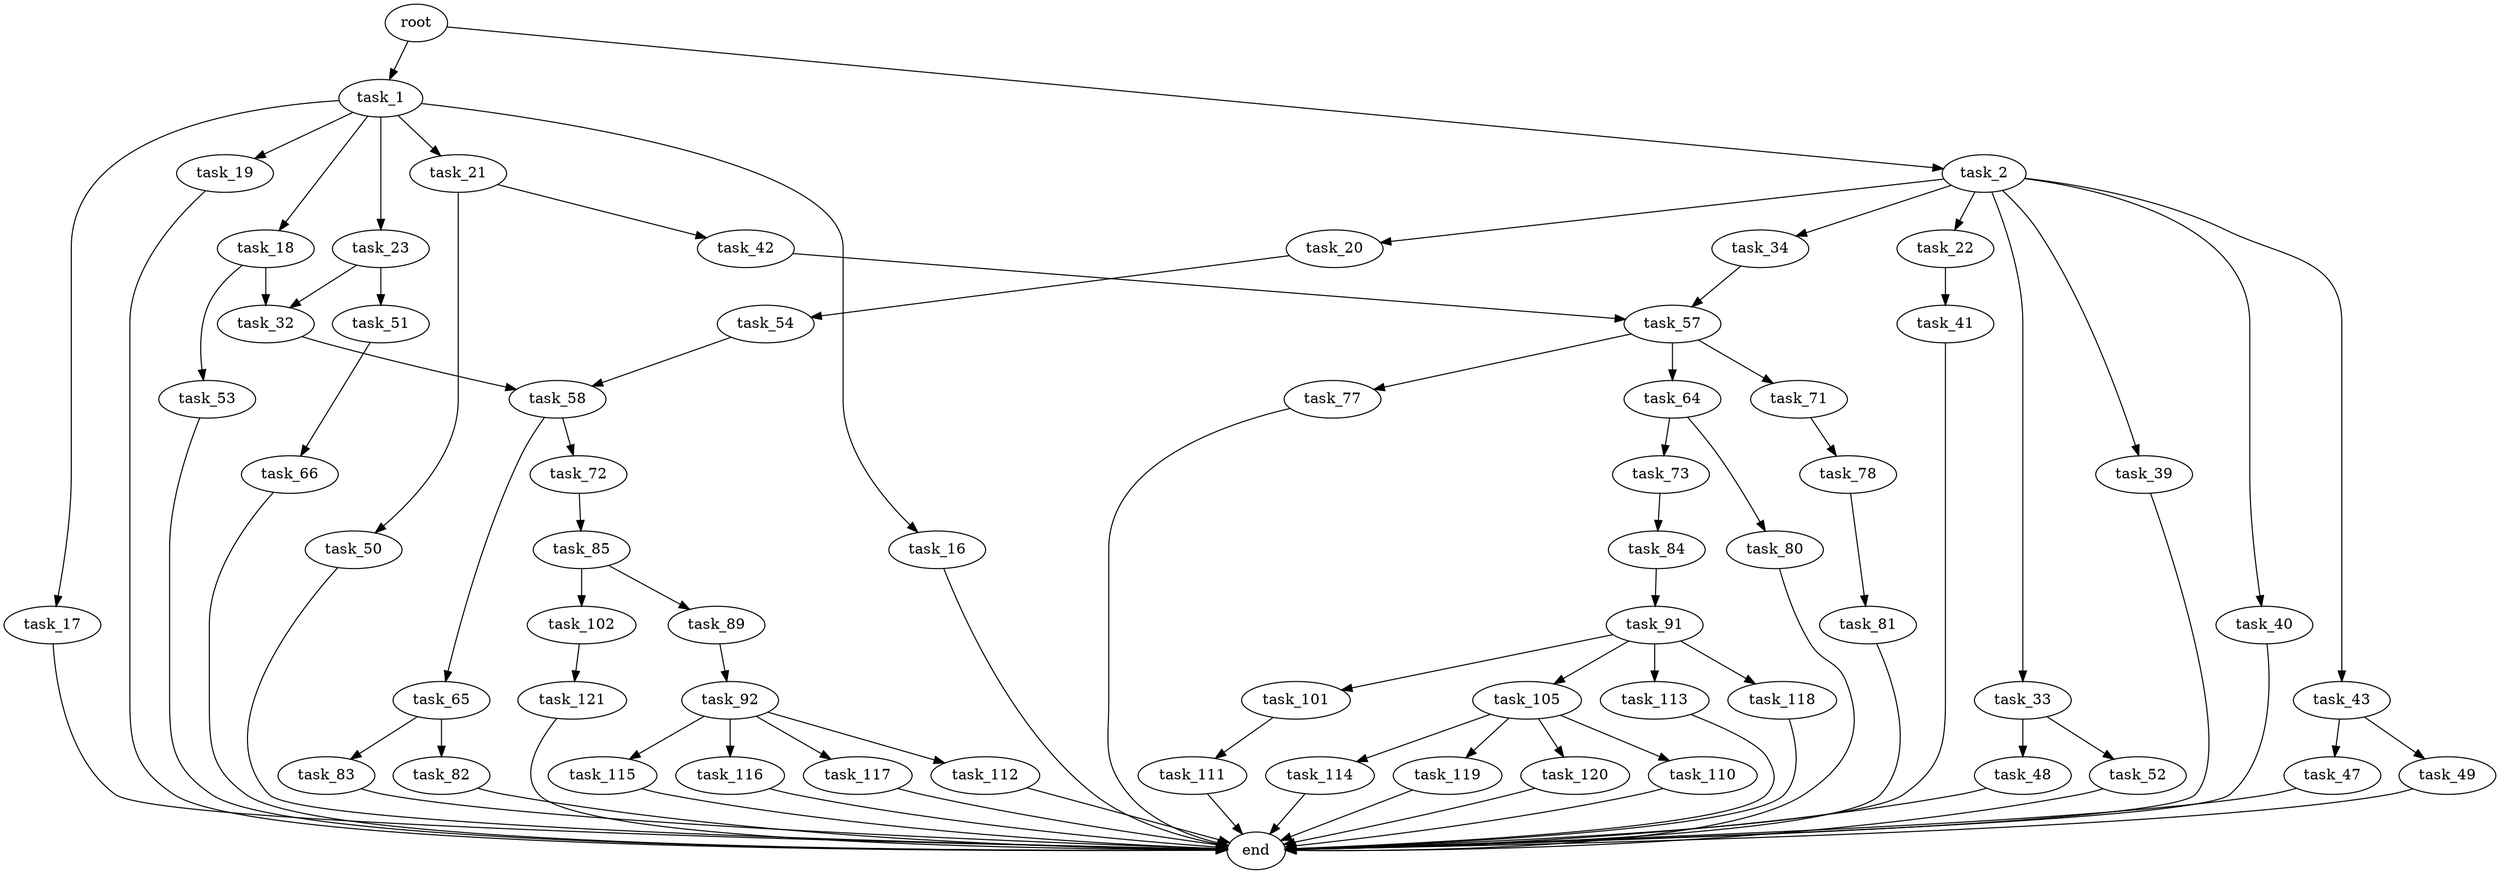 digraph G {
  root [size="0.000000"];
  task_1 [size="368293445632.000000"];
  task_2 [size="590923249.000000"];
  task_16 [size="49274792816.000000"];
  task_17 [size="2057611949.000000"];
  task_18 [size="231928233984.000000"];
  task_19 [size="143139856058.000000"];
  task_21 [size="2027311873.000000"];
  task_23 [size="164252311149.000000"];
  task_20 [size="4709458713.000000"];
  task_22 [size="28991029248.000000"];
  task_33 [size="69855947282.000000"];
  task_34 [size="549755813888.000000"];
  task_39 [size="171367545544.000000"];
  task_40 [size="4610967390.000000"];
  task_43 [size="8589934592.000000"];
  end [size="0.000000"];
  task_32 [size="1073741824000.000000"];
  task_53 [size="5023266938.000000"];
  task_54 [size="36396059431.000000"];
  task_42 [size="1202266373702.000000"];
  task_50 [size="1073741824000.000000"];
  task_41 [size="779204450492.000000"];
  task_51 [size="31279719916.000000"];
  task_58 [size="7225987952.000000"];
  task_48 [size="772717776.000000"];
  task_52 [size="68719476736.000000"];
  task_57 [size="368293445632.000000"];
  task_47 [size="304326239270.000000"];
  task_49 [size="12383857299.000000"];
  task_66 [size="1385687544714.000000"];
  task_64 [size="930252372.000000"];
  task_71 [size="82484562241.000000"];
  task_77 [size="231928233984.000000"];
  task_65 [size="68719476736.000000"];
  task_72 [size="4900371012.000000"];
  task_73 [size="53556705828.000000"];
  task_80 [size="817393680833.000000"];
  task_82 [size="40511804700.000000"];
  task_83 [size="98568471091.000000"];
  task_78 [size="2324249614.000000"];
  task_85 [size="5873634157.000000"];
  task_84 [size="248082920904.000000"];
  task_81 [size="68719476736.000000"];
  task_91 [size="704202089424.000000"];
  task_89 [size="15218266048.000000"];
  task_102 [size="384459768888.000000"];
  task_92 [size="36509104824.000000"];
  task_101 [size="2576817804.000000"];
  task_105 [size="440247351271.000000"];
  task_113 [size="195539382056.000000"];
  task_118 [size="368293445632.000000"];
  task_112 [size="1176052024301.000000"];
  task_115 [size="294327568881.000000"];
  task_116 [size="6209685630.000000"];
  task_117 [size="1073741824000.000000"];
  task_111 [size="3528472134.000000"];
  task_121 [size="549755813888.000000"];
  task_110 [size="8589934592.000000"];
  task_114 [size="782757789696.000000"];
  task_119 [size="6232409112.000000"];
  task_120 [size="6699916318.000000"];

  root -> task_1 [size="1.000000"];
  root -> task_2 [size="1.000000"];
  task_1 -> task_16 [size="411041792.000000"];
  task_1 -> task_17 [size="411041792.000000"];
  task_1 -> task_18 [size="411041792.000000"];
  task_1 -> task_19 [size="411041792.000000"];
  task_1 -> task_21 [size="411041792.000000"];
  task_1 -> task_23 [size="411041792.000000"];
  task_2 -> task_20 [size="33554432.000000"];
  task_2 -> task_22 [size="33554432.000000"];
  task_2 -> task_33 [size="33554432.000000"];
  task_2 -> task_34 [size="33554432.000000"];
  task_2 -> task_39 [size="33554432.000000"];
  task_2 -> task_40 [size="33554432.000000"];
  task_2 -> task_43 [size="33554432.000000"];
  task_16 -> end [size="1.000000"];
  task_17 -> end [size="1.000000"];
  task_18 -> task_32 [size="301989888.000000"];
  task_18 -> task_53 [size="301989888.000000"];
  task_19 -> end [size="1.000000"];
  task_21 -> task_42 [size="33554432.000000"];
  task_21 -> task_50 [size="33554432.000000"];
  task_23 -> task_32 [size="301989888.000000"];
  task_23 -> task_51 [size="301989888.000000"];
  task_20 -> task_54 [size="134217728.000000"];
  task_22 -> task_41 [size="75497472.000000"];
  task_33 -> task_48 [size="209715200.000000"];
  task_33 -> task_52 [size="209715200.000000"];
  task_34 -> task_57 [size="536870912.000000"];
  task_39 -> end [size="1.000000"];
  task_40 -> end [size="1.000000"];
  task_43 -> task_47 [size="33554432.000000"];
  task_43 -> task_49 [size="33554432.000000"];
  task_32 -> task_58 [size="838860800.000000"];
  task_53 -> end [size="1.000000"];
  task_54 -> task_58 [size="75497472.000000"];
  task_42 -> task_57 [size="838860800.000000"];
  task_50 -> end [size="1.000000"];
  task_41 -> end [size="1.000000"];
  task_51 -> task_66 [size="838860800.000000"];
  task_58 -> task_65 [size="134217728.000000"];
  task_58 -> task_72 [size="134217728.000000"];
  task_48 -> end [size="1.000000"];
  task_52 -> end [size="1.000000"];
  task_57 -> task_64 [size="411041792.000000"];
  task_57 -> task_71 [size="411041792.000000"];
  task_57 -> task_77 [size="411041792.000000"];
  task_47 -> end [size="1.000000"];
  task_49 -> end [size="1.000000"];
  task_66 -> end [size="1.000000"];
  task_64 -> task_73 [size="33554432.000000"];
  task_64 -> task_80 [size="33554432.000000"];
  task_71 -> task_78 [size="75497472.000000"];
  task_77 -> end [size="1.000000"];
  task_65 -> task_82 [size="134217728.000000"];
  task_65 -> task_83 [size="134217728.000000"];
  task_72 -> task_85 [size="209715200.000000"];
  task_73 -> task_84 [size="134217728.000000"];
  task_80 -> end [size="1.000000"];
  task_82 -> end [size="1.000000"];
  task_83 -> end [size="1.000000"];
  task_78 -> task_81 [size="75497472.000000"];
  task_85 -> task_89 [size="679477248.000000"];
  task_85 -> task_102 [size="679477248.000000"];
  task_84 -> task_91 [size="411041792.000000"];
  task_81 -> end [size="1.000000"];
  task_91 -> task_101 [size="838860800.000000"];
  task_91 -> task_105 [size="838860800.000000"];
  task_91 -> task_113 [size="838860800.000000"];
  task_91 -> task_118 [size="838860800.000000"];
  task_89 -> task_92 [size="301989888.000000"];
  task_102 -> task_121 [size="536870912.000000"];
  task_92 -> task_112 [size="134217728.000000"];
  task_92 -> task_115 [size="134217728.000000"];
  task_92 -> task_116 [size="134217728.000000"];
  task_92 -> task_117 [size="134217728.000000"];
  task_101 -> task_111 [size="209715200.000000"];
  task_105 -> task_110 [size="679477248.000000"];
  task_105 -> task_114 [size="679477248.000000"];
  task_105 -> task_119 [size="679477248.000000"];
  task_105 -> task_120 [size="679477248.000000"];
  task_113 -> end [size="1.000000"];
  task_118 -> end [size="1.000000"];
  task_112 -> end [size="1.000000"];
  task_115 -> end [size="1.000000"];
  task_116 -> end [size="1.000000"];
  task_117 -> end [size="1.000000"];
  task_111 -> end [size="1.000000"];
  task_121 -> end [size="1.000000"];
  task_110 -> end [size="1.000000"];
  task_114 -> end [size="1.000000"];
  task_119 -> end [size="1.000000"];
  task_120 -> end [size="1.000000"];
}

